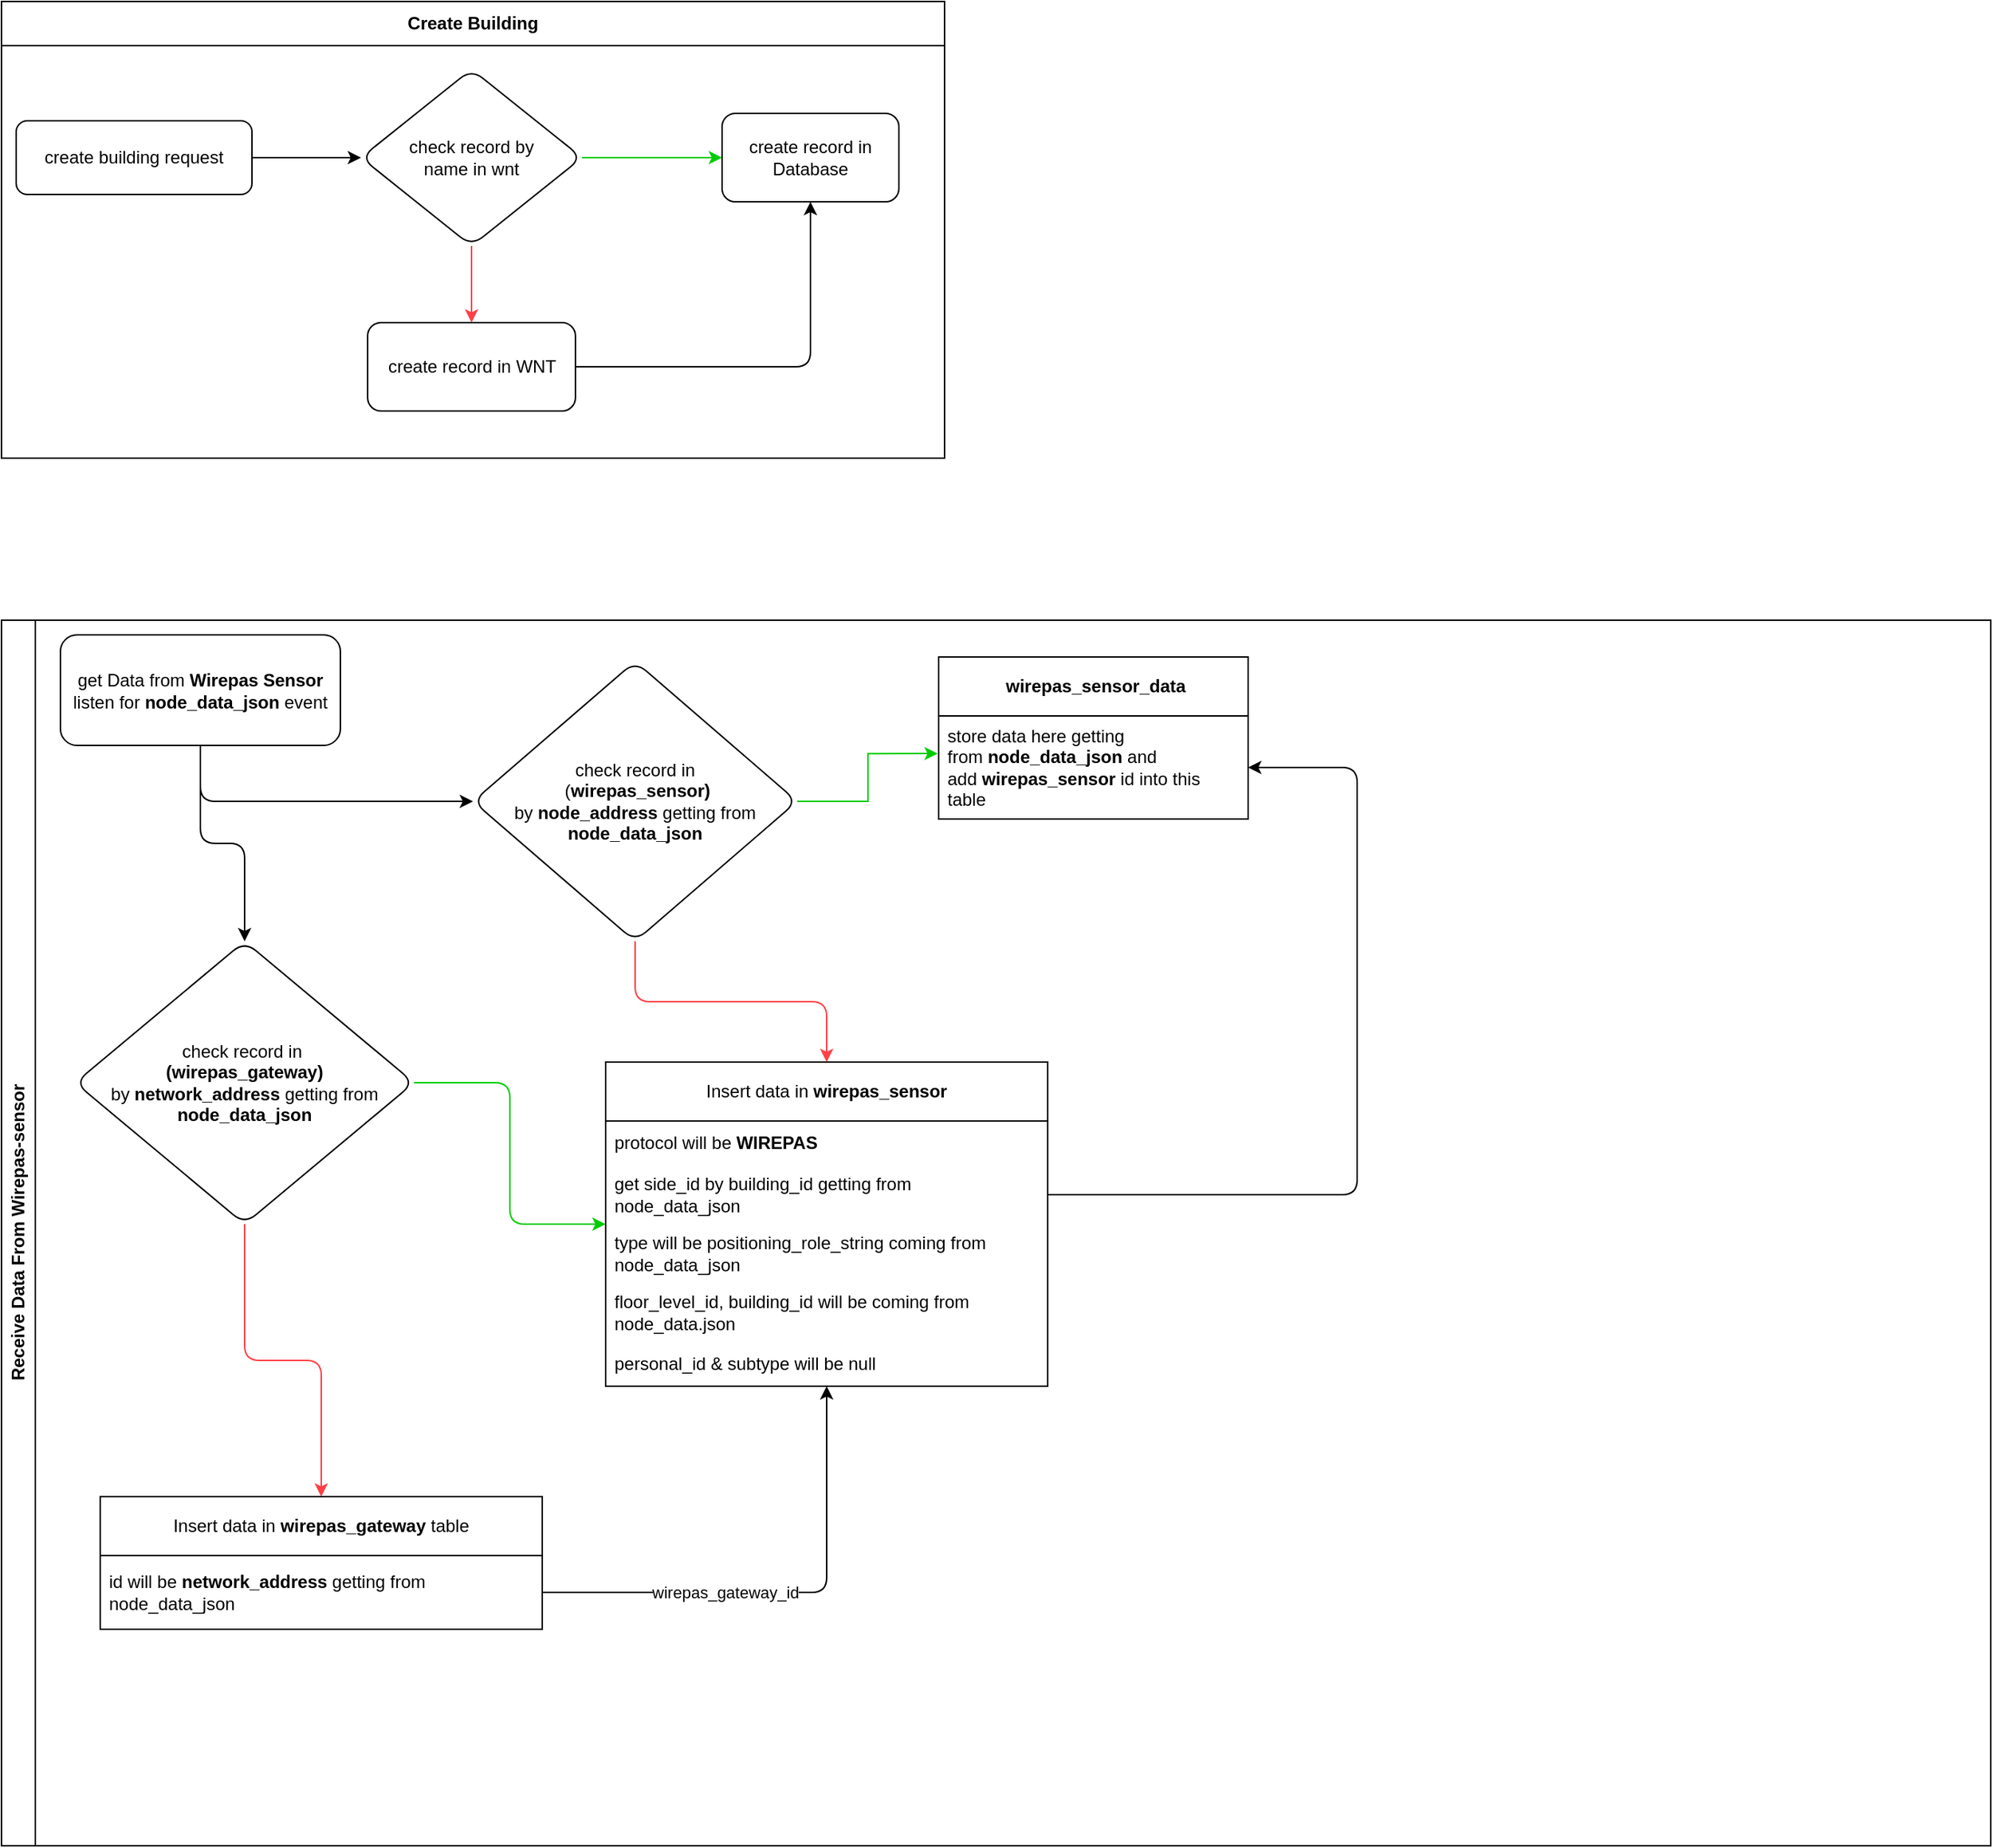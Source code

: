 <mxfile version="21.7.1" type="github">
  <diagram id="C5RBs43oDa-KdzZeNtuy" name="Page-1">
    <mxGraphModel dx="1853" dy="2995" grid="1" gridSize="10" guides="1" tooltips="1" connect="1" arrows="1" fold="1" page="1" pageScale="1" pageWidth="827" pageHeight="1169" math="0" shadow="0">
      <root>
        <mxCell id="WIyWlLk6GJQsqaUBKTNV-0" />
        <mxCell id="WIyWlLk6GJQsqaUBKTNV-1" parent="WIyWlLk6GJQsqaUBKTNV-0" />
        <mxCell id="5psWpfcNrxwhDoLEpRGU-133" value="Create Building" style="swimlane;whiteSpace=wrap;html=1;startSize=30;" vertex="1" parent="WIyWlLk6GJQsqaUBKTNV-1">
          <mxGeometry x="-820" y="-1520" width="640" height="310" as="geometry" />
        </mxCell>
        <mxCell id="5psWpfcNrxwhDoLEpRGU-121" value="check record by &lt;br&gt;name&amp;nbsp;in wnt" style="rhombus;whiteSpace=wrap;html=1;rounded=1;" vertex="1" parent="5psWpfcNrxwhDoLEpRGU-133">
          <mxGeometry x="244" y="46" width="150" height="120" as="geometry" />
        </mxCell>
        <mxCell id="5psWpfcNrxwhDoLEpRGU-118" value="create building request" style="rounded=1;whiteSpace=wrap;html=1;" vertex="1" parent="5psWpfcNrxwhDoLEpRGU-133">
          <mxGeometry x="10" y="81" width="160" height="50" as="geometry" />
        </mxCell>
        <mxCell id="5psWpfcNrxwhDoLEpRGU-117" style="edgeStyle=orthogonalEdgeStyle;rounded=0;orthogonalLoop=1;jettySize=auto;html=1;entryX=0;entryY=0.5;entryDx=0;entryDy=0;" edge="1" parent="5psWpfcNrxwhDoLEpRGU-133" source="5psWpfcNrxwhDoLEpRGU-118" target="5psWpfcNrxwhDoLEpRGU-121">
          <mxGeometry relative="1" as="geometry" />
        </mxCell>
        <mxCell id="5psWpfcNrxwhDoLEpRGU-122" value="create record in Database" style="whiteSpace=wrap;html=1;rounded=1;" vertex="1" parent="5psWpfcNrxwhDoLEpRGU-133">
          <mxGeometry x="489" y="76" width="120" height="60" as="geometry" />
        </mxCell>
        <mxCell id="5psWpfcNrxwhDoLEpRGU-119" value="" style="edgeStyle=orthogonalEdgeStyle;rounded=0;orthogonalLoop=1;jettySize=auto;html=1;strokeColor=#00CC00;" edge="1" parent="5psWpfcNrxwhDoLEpRGU-133" source="5psWpfcNrxwhDoLEpRGU-121" target="5psWpfcNrxwhDoLEpRGU-122">
          <mxGeometry relative="1" as="geometry" />
        </mxCell>
        <mxCell id="5psWpfcNrxwhDoLEpRGU-125" value="create record in WNT" style="whiteSpace=wrap;html=1;rounded=1;" vertex="1" parent="5psWpfcNrxwhDoLEpRGU-133">
          <mxGeometry x="248.5" y="218" width="141" height="60" as="geometry" />
        </mxCell>
        <mxCell id="5psWpfcNrxwhDoLEpRGU-120" value="" style="edgeStyle=orthogonalEdgeStyle;rounded=0;orthogonalLoop=1;jettySize=auto;html=1;strokeColor=#FF4046;" edge="1" parent="5psWpfcNrxwhDoLEpRGU-133" source="5psWpfcNrxwhDoLEpRGU-121" target="5psWpfcNrxwhDoLEpRGU-125">
          <mxGeometry relative="1" as="geometry" />
        </mxCell>
        <mxCell id="5psWpfcNrxwhDoLEpRGU-123" style="edgeStyle=orthogonalEdgeStyle;rounded=1;orthogonalLoop=1;jettySize=auto;html=1;entryX=0.5;entryY=1;entryDx=0;entryDy=0;strokeColor=none;" edge="1" parent="5psWpfcNrxwhDoLEpRGU-133" source="5psWpfcNrxwhDoLEpRGU-125" target="5psWpfcNrxwhDoLEpRGU-122">
          <mxGeometry relative="1" as="geometry" />
        </mxCell>
        <mxCell id="5psWpfcNrxwhDoLEpRGU-124" style="edgeStyle=orthogonalEdgeStyle;rounded=1;orthogonalLoop=1;jettySize=auto;html=1;entryX=0.5;entryY=1;entryDx=0;entryDy=0;" edge="1" parent="5psWpfcNrxwhDoLEpRGU-133" source="5psWpfcNrxwhDoLEpRGU-125" target="5psWpfcNrxwhDoLEpRGU-122">
          <mxGeometry relative="1" as="geometry" />
        </mxCell>
        <mxCell id="5psWpfcNrxwhDoLEpRGU-134" value="Receive Data From Wirepas-sensor" style="swimlane;horizontal=0;whiteSpace=wrap;html=1;" vertex="1" parent="WIyWlLk6GJQsqaUBKTNV-1">
          <mxGeometry x="-820" y="-1100" width="1350" height="832" as="geometry" />
        </mxCell>
        <mxCell id="5psWpfcNrxwhDoLEpRGU-163" style="edgeStyle=orthogonalEdgeStyle;rounded=1;orthogonalLoop=1;jettySize=auto;html=1;exitX=0.5;exitY=1;exitDx=0;exitDy=0;entryX=0.5;entryY=0;entryDx=0;entryDy=0;" edge="1" parent="5psWpfcNrxwhDoLEpRGU-134" source="5psWpfcNrxwhDoLEpRGU-54" target="5psWpfcNrxwhDoLEpRGU-160">
          <mxGeometry relative="1" as="geometry" />
        </mxCell>
        <mxCell id="5psWpfcNrxwhDoLEpRGU-54" value="get Data from &lt;b&gt;Wirepas Sensor&lt;/b&gt;&lt;br&gt;listen for &lt;b&gt;node_data_json&lt;/b&gt; event" style="rounded=1;whiteSpace=wrap;html=1;" vertex="1" parent="5psWpfcNrxwhDoLEpRGU-134">
          <mxGeometry x="40" y="10" width="190" height="75" as="geometry" />
        </mxCell>
        <mxCell id="5psWpfcNrxwhDoLEpRGU-55" value="check record in&lt;br&gt;&amp;nbsp;(&lt;b&gt;wirepas_sensor)&lt;br&gt;&lt;/b&gt;by &lt;b&gt;node_address&lt;/b&gt; getting from &lt;b&gt;node_data_json&lt;/b&gt;" style="rhombus;whiteSpace=wrap;html=1;rounded=1;" vertex="1" parent="5psWpfcNrxwhDoLEpRGU-134">
          <mxGeometry x="320" y="28" width="220" height="190" as="geometry" />
        </mxCell>
        <mxCell id="5psWpfcNrxwhDoLEpRGU-69" style="edgeStyle=orthogonalEdgeStyle;orthogonalLoop=1;jettySize=auto;html=1;entryX=0;entryY=0.5;entryDx=0;entryDy=0;exitX=0.5;exitY=1;exitDx=0;exitDy=0;rounded=1;" edge="1" parent="5psWpfcNrxwhDoLEpRGU-134" source="5psWpfcNrxwhDoLEpRGU-54" target="5psWpfcNrxwhDoLEpRGU-55">
          <mxGeometry relative="1" as="geometry" />
        </mxCell>
        <mxCell id="5psWpfcNrxwhDoLEpRGU-131" value="" style="edgeStyle=orthogonalEdgeStyle;rounded=1;orthogonalLoop=1;jettySize=auto;html=1;strokeColor=#FF4046;entryX=0.5;entryY=0;entryDx=0;entryDy=0;" edge="1" parent="5psWpfcNrxwhDoLEpRGU-134" source="5psWpfcNrxwhDoLEpRGU-55" target="5psWpfcNrxwhDoLEpRGU-136">
          <mxGeometry relative="1" as="geometry">
            <mxPoint x="290" y="180" as="targetPoint" />
          </mxGeometry>
        </mxCell>
        <mxCell id="5psWpfcNrxwhDoLEpRGU-68" style="edgeStyle=orthogonalEdgeStyle;rounded=0;orthogonalLoop=1;jettySize=auto;html=1;entryX=-0.003;entryY=0.365;entryDx=0;entryDy=0;strokeColor=#00CC00;entryPerimeter=0;" edge="1" parent="5psWpfcNrxwhDoLEpRGU-134" source="5psWpfcNrxwhDoLEpRGU-55" target="5psWpfcNrxwhDoLEpRGU-205">
          <mxGeometry relative="1" as="geometry">
            <mxPoint x="540" y="135" as="targetPoint" />
          </mxGeometry>
        </mxCell>
        <mxCell id="5psWpfcNrxwhDoLEpRGU-136" value="Insert data in &lt;b&gt;wirepas_sensor&lt;/b&gt;" style="swimlane;fontStyle=0;childLayout=stackLayout;horizontal=1;startSize=40;horizontalStack=0;resizeParent=1;resizeParentMax=0;resizeLast=0;collapsible=1;marginBottom=0;whiteSpace=wrap;html=1;strokeWidth=1;" vertex="1" parent="5psWpfcNrxwhDoLEpRGU-134">
          <mxGeometry x="410" y="300" width="300" height="220" as="geometry">
            <mxRectangle x="340" y="268" width="230" height="40" as="alternateBounds" />
          </mxGeometry>
        </mxCell>
        <mxCell id="5psWpfcNrxwhDoLEpRGU-137" value="protocol will be &lt;b&gt;WIREPAS&lt;/b&gt;" style="text;strokeColor=none;fillColor=none;align=left;verticalAlign=middle;spacingLeft=4;spacingRight=4;overflow=hidden;points=[[0,0.5],[1,0.5]];portConstraint=eastwest;rotatable=0;whiteSpace=wrap;html=1;" vertex="1" parent="5psWpfcNrxwhDoLEpRGU-136">
          <mxGeometry y="40" width="300" height="30" as="geometry" />
        </mxCell>
        <mxCell id="5psWpfcNrxwhDoLEpRGU-138" value="get side_id by building_id getting from node_data_json" style="text;strokeColor=none;fillColor=none;align=left;verticalAlign=middle;spacingLeft=4;spacingRight=4;overflow=hidden;points=[[0,0.5],[1,0.5]];portConstraint=eastwest;rotatable=0;whiteSpace=wrap;html=1;" vertex="1" parent="5psWpfcNrxwhDoLEpRGU-136">
          <mxGeometry y="70" width="300" height="40" as="geometry" />
        </mxCell>
        <mxCell id="5psWpfcNrxwhDoLEpRGU-139" value="type will be positioning_role_string coming from node_data_json" style="text;strokeColor=none;fillColor=none;align=left;verticalAlign=middle;spacingLeft=4;spacingRight=4;overflow=hidden;points=[[0,0.5],[1,0.5]];portConstraint=eastwest;rotatable=0;whiteSpace=wrap;html=1;" vertex="1" parent="5psWpfcNrxwhDoLEpRGU-136">
          <mxGeometry y="110" width="300" height="40" as="geometry" />
        </mxCell>
        <mxCell id="5psWpfcNrxwhDoLEpRGU-142" value="floor_level_id, building_id will be coming from node_data.json" style="text;strokeColor=none;fillColor=none;align=left;verticalAlign=middle;spacingLeft=4;spacingRight=4;overflow=hidden;points=[[0,0.5],[1,0.5]];portConstraint=eastwest;rotatable=0;whiteSpace=wrap;html=1;" vertex="1" parent="5psWpfcNrxwhDoLEpRGU-136">
          <mxGeometry y="150" width="300" height="40" as="geometry" />
        </mxCell>
        <mxCell id="5psWpfcNrxwhDoLEpRGU-143" value="personal_id &amp;amp; subtype will be null" style="text;strokeColor=none;fillColor=none;align=left;verticalAlign=middle;spacingLeft=4;spacingRight=4;overflow=hidden;points=[[0,0.5],[1,0.5]];portConstraint=eastwest;rotatable=0;whiteSpace=wrap;html=1;" vertex="1" parent="5psWpfcNrxwhDoLEpRGU-136">
          <mxGeometry y="190" width="300" height="30" as="geometry" />
        </mxCell>
        <mxCell id="5psWpfcNrxwhDoLEpRGU-165" style="edgeStyle=orthogonalEdgeStyle;rounded=1;orthogonalLoop=1;jettySize=auto;html=1;entryX=0;entryY=0.5;entryDx=0;entryDy=0;strokeColor=#00CC00;" edge="1" parent="5psWpfcNrxwhDoLEpRGU-134" source="5psWpfcNrxwhDoLEpRGU-160" target="5psWpfcNrxwhDoLEpRGU-136">
          <mxGeometry relative="1" as="geometry" />
        </mxCell>
        <mxCell id="5psWpfcNrxwhDoLEpRGU-172" style="edgeStyle=orthogonalEdgeStyle;rounded=1;orthogonalLoop=1;jettySize=auto;html=1;entryX=0.5;entryY=0;entryDx=0;entryDy=0;strokeColor=#FF4046;" edge="1" parent="5psWpfcNrxwhDoLEpRGU-134" source="5psWpfcNrxwhDoLEpRGU-160" target="5psWpfcNrxwhDoLEpRGU-166">
          <mxGeometry relative="1" as="geometry" />
        </mxCell>
        <mxCell id="5psWpfcNrxwhDoLEpRGU-160" value="check record in&amp;nbsp;&lt;br&gt;&lt;b&gt;(wirepas_gateway)&lt;br&gt;&lt;/b&gt;by&amp;nbsp;&lt;span style=&quot;background-color: initial;&quot;&gt;&lt;b&gt;network_address &lt;/b&gt;getting from &lt;b&gt;node_data_json&lt;/b&gt;&lt;br&gt;&lt;/span&gt;" style="rhombus;whiteSpace=wrap;html=1;rounded=1;" vertex="1" parent="5psWpfcNrxwhDoLEpRGU-134">
          <mxGeometry x="50" y="218" width="230" height="192" as="geometry" />
        </mxCell>
        <mxCell id="5psWpfcNrxwhDoLEpRGU-166" value="Insert data in&amp;nbsp;&lt;b style=&quot;border-color: var(--border-color);&quot;&gt;wirepas_gateway&lt;/b&gt;&amp;nbsp;table" style="swimlane;fontStyle=0;childLayout=stackLayout;horizontal=1;startSize=40;horizontalStack=0;resizeParent=1;resizeParentMax=0;resizeLast=0;collapsible=1;marginBottom=0;whiteSpace=wrap;html=1;strokeWidth=1;" vertex="1" parent="5psWpfcNrxwhDoLEpRGU-134">
          <mxGeometry x="67" y="595" width="300" height="90" as="geometry">
            <mxRectangle x="70" y="500" width="230" height="40" as="alternateBounds" />
          </mxGeometry>
        </mxCell>
        <mxCell id="5psWpfcNrxwhDoLEpRGU-167" value="id will be&amp;nbsp;&lt;b&gt;network_address &lt;/b&gt;getting from node_data_json" style="text;strokeColor=none;fillColor=none;align=left;verticalAlign=middle;spacingLeft=4;spacingRight=4;overflow=hidden;points=[[0,0.5],[1,0.5]];portConstraint=eastwest;rotatable=0;whiteSpace=wrap;html=1;" vertex="1" parent="5psWpfcNrxwhDoLEpRGU-166">
          <mxGeometry y="40" width="300" height="50" as="geometry" />
        </mxCell>
        <mxCell id="5psWpfcNrxwhDoLEpRGU-174" style="edgeStyle=orthogonalEdgeStyle;rounded=1;orthogonalLoop=1;jettySize=auto;html=1;strokeColor=#000000;" edge="1" parent="5psWpfcNrxwhDoLEpRGU-134" source="5psWpfcNrxwhDoLEpRGU-167" target="5psWpfcNrxwhDoLEpRGU-136">
          <mxGeometry relative="1" as="geometry" />
        </mxCell>
        <mxCell id="5psWpfcNrxwhDoLEpRGU-201" value="wirepas_gateway_id" style="edgeLabel;html=1;align=center;verticalAlign=middle;resizable=0;points=[];" vertex="1" connectable="0" parent="5psWpfcNrxwhDoLEpRGU-174">
          <mxGeometry x="-0.232" y="4" relative="1" as="geometry">
            <mxPoint x="-4" y="4" as="offset" />
          </mxGeometry>
        </mxCell>
        <mxCell id="5psWpfcNrxwhDoLEpRGU-202" style="edgeStyle=orthogonalEdgeStyle;rounded=1;orthogonalLoop=1;jettySize=auto;html=1;entryX=1;entryY=0.5;entryDx=0;entryDy=0;" edge="1" parent="5psWpfcNrxwhDoLEpRGU-134" source="5psWpfcNrxwhDoLEpRGU-138" target="5psWpfcNrxwhDoLEpRGU-205">
          <mxGeometry relative="1" as="geometry">
            <mxPoint x="750" y="135" as="targetPoint" />
            <Array as="points">
              <mxPoint x="920" y="390" />
              <mxPoint x="920" y="100" />
            </Array>
          </mxGeometry>
        </mxCell>
        <mxCell id="5psWpfcNrxwhDoLEpRGU-204" value="&amp;nbsp;&lt;b style=&quot;border-color: var(--border-color);&quot;&gt;wirepas_sensor_data&lt;/b&gt;" style="swimlane;fontStyle=0;childLayout=stackLayout;horizontal=1;startSize=40;horizontalStack=0;resizeParent=1;resizeParentMax=0;resizeLast=0;collapsible=1;marginBottom=0;whiteSpace=wrap;html=1;" vertex="1" parent="5psWpfcNrxwhDoLEpRGU-134">
          <mxGeometry x="636" y="25" width="210" height="110" as="geometry" />
        </mxCell>
        <mxCell id="5psWpfcNrxwhDoLEpRGU-205" value="store data here getting from&amp;nbsp;&lt;b style=&quot;border-color: var(--border-color); text-align: center;&quot;&gt;node_data_json&lt;/b&gt;&lt;span style=&quot;text-align: center;&quot;&gt;&amp;nbsp;and add&amp;nbsp;&lt;/span&gt;&lt;b style=&quot;border-color: var(--border-color); text-align: center;&quot;&gt;wirepas_sensor&lt;/b&gt;&lt;span style=&quot;text-align: center;&quot;&gt;&amp;nbsp;id into this table&amp;nbsp;&lt;/span&gt;" style="text;strokeColor=none;fillColor=none;align=left;verticalAlign=middle;spacingLeft=4;spacingRight=4;overflow=hidden;points=[[0,0.5],[1,0.5]];portConstraint=eastwest;rotatable=0;whiteSpace=wrap;html=1;" vertex="1" parent="5psWpfcNrxwhDoLEpRGU-204">
          <mxGeometry y="40" width="210" height="70" as="geometry" />
        </mxCell>
      </root>
    </mxGraphModel>
  </diagram>
</mxfile>
